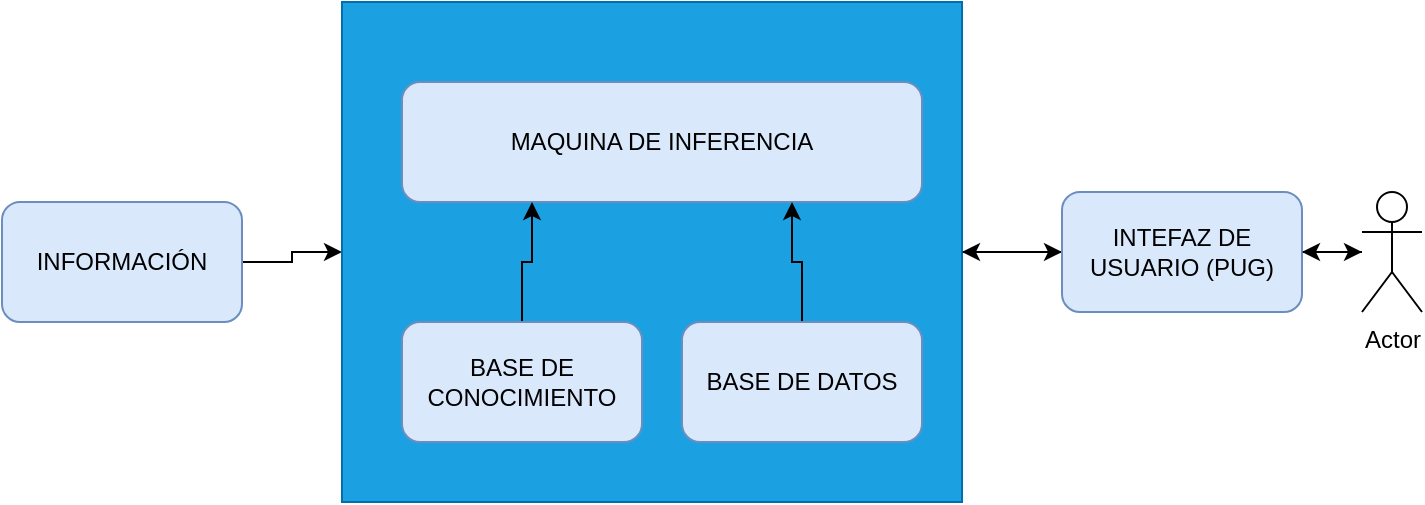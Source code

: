 <mxfile version="13.0.1" type="github" pages="2"><diagram id="7l9zVXTVJn1wlYb7o_00" name="Page-1"><mxGraphModel dx="1038" dy="548" grid="1" gridSize="10" guides="1" tooltips="1" connect="1" arrows="1" fold="1" page="1" pageScale="1" pageWidth="827" pageHeight="1169" math="0" shadow="0"><root><mxCell id="0"/><mxCell id="1" parent="0"/><mxCell id="h3g87mv1fy4StDBNrMuY-5" style="edgeStyle=orthogonalEdgeStyle;rounded=0;orthogonalLoop=1;jettySize=auto;html=1;entryX=0;entryY=0.5;entryDx=0;entryDy=0;" edge="1" parent="1" source="h3g87mv1fy4StDBNrMuY-2" target="h3g87mv1fy4StDBNrMuY-4"><mxGeometry relative="1" as="geometry"/></mxCell><mxCell id="h3g87mv1fy4StDBNrMuY-2" value="INFORMACIÓN" style="rounded=1;whiteSpace=wrap;html=1;fillColor=#dae8fc;strokeColor=#6c8ebf;" vertex="1" parent="1"><mxGeometry x="80" y="190" width="120" height="60" as="geometry"/></mxCell><mxCell id="h3g87mv1fy4StDBNrMuY-18" style="edgeStyle=orthogonalEdgeStyle;rounded=0;orthogonalLoop=1;jettySize=auto;html=1;entryX=0;entryY=0.5;entryDx=0;entryDy=0;" edge="1" parent="1" source="h3g87mv1fy4StDBNrMuY-4" target="h3g87mv1fy4StDBNrMuY-11"><mxGeometry relative="1" as="geometry"/></mxCell><mxCell id="h3g87mv1fy4StDBNrMuY-4" value="" style="rounded=0;whiteSpace=wrap;html=1;fillColor=#1ba1e2;strokeColor=#006EAF;fontColor=#ffffff;" vertex="1" parent="1"><mxGeometry x="250" y="90" width="310" height="250" as="geometry"/></mxCell><mxCell id="h3g87mv1fy4StDBNrMuY-6" value="MAQUINA DE INFERENCIA" style="rounded=1;whiteSpace=wrap;html=1;fillColor=#dae8fc;strokeColor=#6c8ebf;" vertex="1" parent="1"><mxGeometry x="280" y="130" width="260" height="60" as="geometry"/></mxCell><mxCell id="h3g87mv1fy4StDBNrMuY-9" style="edgeStyle=orthogonalEdgeStyle;rounded=0;orthogonalLoop=1;jettySize=auto;html=1;entryX=0.25;entryY=1;entryDx=0;entryDy=0;" edge="1" parent="1" source="h3g87mv1fy4StDBNrMuY-7" target="h3g87mv1fy4StDBNrMuY-6"><mxGeometry relative="1" as="geometry"/></mxCell><mxCell id="h3g87mv1fy4StDBNrMuY-7" value="BASE DE CONOCIMIENTO" style="rounded=1;whiteSpace=wrap;html=1;fillColor=#dae8fc;strokeColor=#6c8ebf;" vertex="1" parent="1"><mxGeometry x="280" y="250" width="120" height="60" as="geometry"/></mxCell><mxCell id="h3g87mv1fy4StDBNrMuY-10" style="edgeStyle=orthogonalEdgeStyle;rounded=0;orthogonalLoop=1;jettySize=auto;html=1;entryX=0.75;entryY=1;entryDx=0;entryDy=0;" edge="1" parent="1" source="h3g87mv1fy4StDBNrMuY-8" target="h3g87mv1fy4StDBNrMuY-6"><mxGeometry relative="1" as="geometry"/></mxCell><mxCell id="h3g87mv1fy4StDBNrMuY-8" value="BASE DE DATOS" style="rounded=1;whiteSpace=wrap;html=1;fillColor=#dae8fc;strokeColor=#6c8ebf;" vertex="1" parent="1"><mxGeometry x="420" y="250" width="120" height="60" as="geometry"/></mxCell><mxCell id="h3g87mv1fy4StDBNrMuY-12" style="edgeStyle=orthogonalEdgeStyle;rounded=0;orthogonalLoop=1;jettySize=auto;html=1;entryX=1;entryY=0.5;entryDx=0;entryDy=0;" edge="1" parent="1" source="h3g87mv1fy4StDBNrMuY-11" target="h3g87mv1fy4StDBNrMuY-4"><mxGeometry relative="1" as="geometry"/></mxCell><mxCell id="h3g87mv1fy4StDBNrMuY-19" style="edgeStyle=orthogonalEdgeStyle;rounded=0;orthogonalLoop=1;jettySize=auto;html=1;exitX=1;exitY=0.5;exitDx=0;exitDy=0;" edge="1" parent="1" source="h3g87mv1fy4StDBNrMuY-11" target="h3g87mv1fy4StDBNrMuY-13"><mxGeometry relative="1" as="geometry"/></mxCell><mxCell id="h3g87mv1fy4StDBNrMuY-11" value="INTEFAZ DE USUARIO (PUG)" style="rounded=1;whiteSpace=wrap;html=1;fillColor=#dae8fc;strokeColor=#6c8ebf;" vertex="1" parent="1"><mxGeometry x="610" y="185" width="120" height="60" as="geometry"/></mxCell><mxCell id="h3g87mv1fy4StDBNrMuY-16" style="edgeStyle=orthogonalEdgeStyle;rounded=0;orthogonalLoop=1;jettySize=auto;html=1;entryX=1;entryY=0.5;entryDx=0;entryDy=0;" edge="1" parent="1" source="h3g87mv1fy4StDBNrMuY-13" target="h3g87mv1fy4StDBNrMuY-11"><mxGeometry relative="1" as="geometry"/></mxCell><mxCell id="h3g87mv1fy4StDBNrMuY-13" value="Actor" style="shape=umlActor;verticalLabelPosition=bottom;labelBackgroundColor=#ffffff;verticalAlign=top;html=1;outlineConnect=0;" vertex="1" parent="1"><mxGeometry x="760" y="185" width="30" height="60" as="geometry"/></mxCell></root></mxGraphModel></diagram><diagram id="VeGT2ZByBkmhiqSQswJ9" name="Page-2"><mxGraphModel dx="1038" dy="548" grid="1" gridSize="10" guides="1" tooltips="1" connect="1" arrows="1" fold="1" page="1" pageScale="1" pageWidth="827" pageHeight="1169" math="0" shadow="0"><root><mxCell id="ijVxuiFxJZIC4YDG3mxW-0"/><mxCell id="ijVxuiFxJZIC4YDG3mxW-1" parent="ijVxuiFxJZIC4YDG3mxW-0"/><mxCell id="ijVxuiFxJZIC4YDG3mxW-33" style="edgeStyle=orthogonalEdgeStyle;rounded=0;orthogonalLoop=1;jettySize=auto;html=1;entryX=0.5;entryY=1;entryDx=0;entryDy=0;fillColor=#f5f5f5;strokeColor=#666666;" edge="1" parent="ijVxuiFxJZIC4YDG3mxW-1" source="ijVxuiFxJZIC4YDG3mxW-2" target="ijVxuiFxJZIC4YDG3mxW-31"><mxGeometry relative="1" as="geometry"/></mxCell><mxCell id="ijVxuiFxJZIC4YDG3mxW-34" style="edgeStyle=orthogonalEdgeStyle;rounded=0;orthogonalLoop=1;jettySize=auto;html=1;exitX=1;exitY=0;exitDx=0;exitDy=0;fillColor=#f5f5f5;strokeColor=#666666;" edge="1" parent="ijVxuiFxJZIC4YDG3mxW-1" source="ijVxuiFxJZIC4YDG3mxW-2" target="ijVxuiFxJZIC4YDG3mxW-32"><mxGeometry relative="1" as="geometry"/></mxCell><mxCell id="ijVxuiFxJZIC4YDG3mxW-2" value="SERES VIVOS" style="ellipse;whiteSpace=wrap;html=1;fillColor=#f5f5f5;strokeColor=#666666;fontColor=#333333;" vertex="1" parent="ijVxuiFxJZIC4YDG3mxW-1"><mxGeometry x="320" y="100" width="150" height="60" as="geometry"/></mxCell><mxCell id="ijVxuiFxJZIC4YDG3mxW-5" style="edgeStyle=orthogonalEdgeStyle;rounded=0;orthogonalLoop=1;jettySize=auto;html=1;entryX=0;entryY=1;entryDx=0;entryDy=0;fillColor=#f5f5f5;strokeColor=#666666;" edge="1" parent="ijVxuiFxJZIC4YDG3mxW-1" source="ijVxuiFxJZIC4YDG3mxW-3" target="ijVxuiFxJZIC4YDG3mxW-2"><mxGeometry relative="1" as="geometry"/></mxCell><mxCell id="ijVxuiFxJZIC4YDG3mxW-44" style="edgeStyle=orthogonalEdgeStyle;rounded=0;orthogonalLoop=1;jettySize=auto;html=1;exitX=0.5;exitY=0;exitDx=0;exitDy=0;entryX=1;entryY=0.5;entryDx=0;entryDy=0;fillColor=#f5f5f5;strokeColor=#666666;" edge="1" parent="ijVxuiFxJZIC4YDG3mxW-1" source="ijVxuiFxJZIC4YDG3mxW-3" target="ijVxuiFxJZIC4YDG3mxW-37"><mxGeometry relative="1" as="geometry"/></mxCell><mxCell id="ijVxuiFxJZIC4YDG3mxW-3" value="VERTEBRADOS&lt;br&gt;" style="ellipse;whiteSpace=wrap;html=1;fillColor=#f5f5f5;strokeColor=#666666;fontColor=#333333;" vertex="1" parent="ijVxuiFxJZIC4YDG3mxW-1"><mxGeometry x="100" y="200" width="120" height="70" as="geometry"/></mxCell><mxCell id="ijVxuiFxJZIC4YDG3mxW-6" style="edgeStyle=orthogonalEdgeStyle;rounded=0;orthogonalLoop=1;jettySize=auto;html=1;entryX=1;entryY=1;entryDx=0;entryDy=0;fillColor=#f5f5f5;strokeColor=#666666;" edge="1" parent="ijVxuiFxJZIC4YDG3mxW-1" source="ijVxuiFxJZIC4YDG3mxW-4" target="ijVxuiFxJZIC4YDG3mxW-2"><mxGeometry relative="1" as="geometry"/></mxCell><mxCell id="ijVxuiFxJZIC4YDG3mxW-4" value="INVERTEBRADOS" style="ellipse;whiteSpace=wrap;html=1;fillColor=#f5f5f5;strokeColor=#666666;fontColor=#333333;" vertex="1" parent="ijVxuiFxJZIC4YDG3mxW-1"><mxGeometry x="440" y="200" width="120" height="70" as="geometry"/></mxCell><mxCell id="ijVxuiFxJZIC4YDG3mxW-7" value="pertenece a" style="text;html=1;strokeColor=#666666;fillColor=#f5f5f5;align=center;verticalAlign=middle;whiteSpace=wrap;rounded=0;fontColor=#333333;" vertex="1" parent="ijVxuiFxJZIC4YDG3mxW-1"><mxGeometry x="460" y="160" width="70" height="20" as="geometry"/></mxCell><mxCell id="ijVxuiFxJZIC4YDG3mxW-8" value="pertenece a" style="text;html=1;strokeColor=#666666;fillColor=#f5f5f5;align=center;verticalAlign=middle;whiteSpace=wrap;rounded=0;fontColor=#333333;" vertex="1" parent="ijVxuiFxJZIC4YDG3mxW-1"><mxGeometry x="250" y="160" width="70" height="20" as="geometry"/></mxCell><mxCell id="ijVxuiFxJZIC4YDG3mxW-10" style="edgeStyle=orthogonalEdgeStyle;rounded=0;orthogonalLoop=1;jettySize=auto;html=1;entryX=0.5;entryY=1;entryDx=0;entryDy=0;fillColor=#f5f5f5;strokeColor=#666666;" edge="1" parent="ijVxuiFxJZIC4YDG3mxW-1" source="ijVxuiFxJZIC4YDG3mxW-9" target="ijVxuiFxJZIC4YDG3mxW-3"><mxGeometry relative="1" as="geometry"/></mxCell><mxCell id="ijVxuiFxJZIC4YDG3mxW-9" value="ARTRÓPODOS" style="ellipse;whiteSpace=wrap;html=1;fillColor=#f5f5f5;strokeColor=#666666;fontColor=#333333;" vertex="1" parent="ijVxuiFxJZIC4YDG3mxW-1"><mxGeometry x="110" y="320" width="100" height="50" as="geometry"/></mxCell><mxCell id="ijVxuiFxJZIC4YDG3mxW-11" value="pertenece a" style="text;html=1;strokeColor=#666666;fillColor=#f5f5f5;align=center;verticalAlign=middle;whiteSpace=wrap;rounded=0;fontColor=#333333;" vertex="1" parent="ijVxuiFxJZIC4YDG3mxW-1"><mxGeometry x="80" y="290" width="70" height="20" as="geometry"/></mxCell><mxCell id="ijVxuiFxJZIC4YDG3mxW-43" style="edgeStyle=orthogonalEdgeStyle;rounded=0;orthogonalLoop=1;jettySize=auto;html=1;fillColor=#f5f5f5;strokeColor=#666666;" edge="1" parent="ijVxuiFxJZIC4YDG3mxW-1" source="ijVxuiFxJZIC4YDG3mxW-12" target="ijVxuiFxJZIC4YDG3mxW-28"><mxGeometry relative="1" as="geometry"/></mxCell><mxCell id="ijVxuiFxJZIC4YDG3mxW-12" value="AVES" style="ellipse;whiteSpace=wrap;html=1;fillColor=#f5f5f5;strokeColor=#666666;fontColor=#333333;" vertex="1" parent="ijVxuiFxJZIC4YDG3mxW-1"><mxGeometry x="320" y="310" width="100" height="50" as="geometry"/></mxCell><mxCell id="ijVxuiFxJZIC4YDG3mxW-46" style="edgeStyle=orthogonalEdgeStyle;rounded=0;orthogonalLoop=1;jettySize=auto;html=1;exitX=0.5;exitY=1;exitDx=0;exitDy=0;entryX=0.5;entryY=0;entryDx=0;entryDy=0;fillColor=#f5f5f5;strokeColor=#666666;" edge="1" parent="ijVxuiFxJZIC4YDG3mxW-1" source="ijVxuiFxJZIC4YDG3mxW-13" target="ijVxuiFxJZIC4YDG3mxW-45"><mxGeometry relative="1" as="geometry"/></mxCell><mxCell id="ijVxuiFxJZIC4YDG3mxW-13" value="MAMÍFEROS" style="ellipse;whiteSpace=wrap;html=1;fillColor=#f5f5f5;strokeColor=#666666;fontColor=#333333;" vertex="1" parent="ijVxuiFxJZIC4YDG3mxW-1"><mxGeometry x="430" y="310" width="100" height="50" as="geometry"/></mxCell><mxCell id="ijVxuiFxJZIC4YDG3mxW-14" value="PECES" style="ellipse;whiteSpace=wrap;html=1;fillColor=#f5f5f5;strokeColor=#666666;fontColor=#333333;" vertex="1" parent="ijVxuiFxJZIC4YDG3mxW-1"><mxGeometry x="540" y="310" width="100" height="50" as="geometry"/></mxCell><mxCell id="ijVxuiFxJZIC4YDG3mxW-15" value="ANFIBIOS" style="ellipse;whiteSpace=wrap;html=1;fillColor=#f5f5f5;strokeColor=#666666;fontColor=#333333;" vertex="1" parent="ijVxuiFxJZIC4YDG3mxW-1"><mxGeometry x="650" y="310" width="100" height="50" as="geometry"/></mxCell><mxCell id="ijVxuiFxJZIC4YDG3mxW-17" value="" style="endArrow=classic;html=1;exitX=0.5;exitY=0;exitDx=0;exitDy=0;fillColor=#f5f5f5;strokeColor=#666666;" edge="1" parent="ijVxuiFxJZIC4YDG3mxW-1" source="ijVxuiFxJZIC4YDG3mxW-12"><mxGeometry width="50" height="50" relative="1" as="geometry"><mxPoint x="390" y="290" as="sourcePoint"/><mxPoint x="440" y="240" as="targetPoint"/></mxGeometry></mxCell><mxCell id="ijVxuiFxJZIC4YDG3mxW-18" value="" style="endArrow=classic;html=1;exitX=0.5;exitY=0;exitDx=0;exitDy=0;entryX=0.5;entryY=1;entryDx=0;entryDy=0;fillColor=#f5f5f5;strokeColor=#666666;" edge="1" parent="ijVxuiFxJZIC4YDG3mxW-1" source="ijVxuiFxJZIC4YDG3mxW-13" target="ijVxuiFxJZIC4YDG3mxW-4"><mxGeometry width="50" height="50" relative="1" as="geometry"><mxPoint x="380" y="320" as="sourcePoint"/><mxPoint x="450" y="250" as="targetPoint"/></mxGeometry></mxCell><mxCell id="ijVxuiFxJZIC4YDG3mxW-19" value="" style="endArrow=classic;html=1;exitX=0.5;exitY=0;exitDx=0;exitDy=0;entryX=1;entryY=1;entryDx=0;entryDy=0;fillColor=#f5f5f5;strokeColor=#666666;" edge="1" parent="ijVxuiFxJZIC4YDG3mxW-1" source="ijVxuiFxJZIC4YDG3mxW-14" target="ijVxuiFxJZIC4YDG3mxW-4"><mxGeometry width="50" height="50" relative="1" as="geometry"><mxPoint x="390" y="330" as="sourcePoint"/><mxPoint x="460" y="260" as="targetPoint"/></mxGeometry></mxCell><mxCell id="ijVxuiFxJZIC4YDG3mxW-20" value="" style="endArrow=classic;html=1;exitX=0.5;exitY=0;exitDx=0;exitDy=0;entryX=1;entryY=0.5;entryDx=0;entryDy=0;fillColor=#f5f5f5;strokeColor=#666666;" edge="1" parent="ijVxuiFxJZIC4YDG3mxW-1" source="ijVxuiFxJZIC4YDG3mxW-15" target="ijVxuiFxJZIC4YDG3mxW-4"><mxGeometry width="50" height="50" relative="1" as="geometry"><mxPoint x="400" y="340" as="sourcePoint"/><mxPoint x="470" y="270" as="targetPoint"/></mxGeometry></mxCell><mxCell id="ijVxuiFxJZIC4YDG3mxW-22" value="pertenece a" style="text;html=1;strokeColor=#666666;fillColor=#f5f5f5;align=center;verticalAlign=middle;whiteSpace=wrap;rounded=0;fontColor=#333333;" vertex="1" parent="ijVxuiFxJZIC4YDG3mxW-1"><mxGeometry x="630" y="240" width="70" height="20" as="geometry"/></mxCell><mxCell id="ijVxuiFxJZIC4YDG3mxW-23" value="pertenece a" style="text;html=1;strokeColor=#666666;fillColor=#f5f5f5;align=center;verticalAlign=middle;whiteSpace=wrap;rounded=0;fontColor=#333333;" vertex="1" parent="ijVxuiFxJZIC4YDG3mxW-1"><mxGeometry x="320" y="250" width="70" height="20" as="geometry"/></mxCell><mxCell id="ijVxuiFxJZIC4YDG3mxW-24" value="pertenece a" style="text;html=1;strokeColor=#666666;fillColor=#f5f5f5;align=center;verticalAlign=middle;whiteSpace=wrap;rounded=0;fontColor=#333333;" vertex="1" parent="ijVxuiFxJZIC4YDG3mxW-1"><mxGeometry x="400" y="280" width="70" height="20" as="geometry"/></mxCell><mxCell id="ijVxuiFxJZIC4YDG3mxW-25" value="pertenece a" style="text;html=1;strokeColor=#666666;fillColor=#f5f5f5;align=center;verticalAlign=middle;whiteSpace=wrap;rounded=0;fontColor=#333333;" vertex="1" parent="ijVxuiFxJZIC4YDG3mxW-1"><mxGeometry x="570" y="280" width="70" height="20" as="geometry"/></mxCell><mxCell id="ijVxuiFxJZIC4YDG3mxW-28" value="ALAS" style="ellipse;whiteSpace=wrap;html=1;fillColor=#f5f5f5;strokeColor=#666666;fontColor=#333333;" vertex="1" parent="ijVxuiFxJZIC4YDG3mxW-1"><mxGeometry x="260" y="410" width="100" height="50" as="geometry"/></mxCell><mxCell id="ijVxuiFxJZIC4YDG3mxW-30" value="tienen" style="text;html=1;strokeColor=#666666;fillColor=#f5f5f5;align=center;verticalAlign=middle;whiteSpace=wrap;rounded=0;fontColor=#333333;" vertex="1" parent="ijVxuiFxJZIC4YDG3mxW-1"><mxGeometry x="250" y="380" width="70" height="20" as="geometry"/></mxCell><mxCell id="ijVxuiFxJZIC4YDG3mxW-31" value="SENTIR" style="ellipse;whiteSpace=wrap;html=1;fillColor=#f5f5f5;strokeColor=#666666;fontColor=#333333;" vertex="1" parent="ijVxuiFxJZIC4YDG3mxW-1"><mxGeometry x="225" y="10" width="120" height="60" as="geometry"/></mxCell><mxCell id="ijVxuiFxJZIC4YDG3mxW-32" value="RESPIRAR" style="ellipse;whiteSpace=wrap;html=1;fillColor=#f5f5f5;strokeColor=#666666;fontColor=#333333;" vertex="1" parent="ijVxuiFxJZIC4YDG3mxW-1"><mxGeometry x="430" y="10" width="120" height="60" as="geometry"/></mxCell><mxCell id="ijVxuiFxJZIC4YDG3mxW-35" value="pueden" style="text;html=1;strokeColor=#666666;fillColor=#f5f5f5;align=center;verticalAlign=middle;whiteSpace=wrap;rounded=0;fontColor=#333333;" vertex="1" parent="ijVxuiFxJZIC4YDG3mxW-1"><mxGeometry x="240" y="90" width="70" height="20" as="geometry"/></mxCell><mxCell id="ijVxuiFxJZIC4YDG3mxW-36" value="pueden" style="text;html=1;strokeColor=#666666;fillColor=#f5f5f5;align=center;verticalAlign=middle;whiteSpace=wrap;rounded=0;fontColor=#333333;" vertex="1" parent="ijVxuiFxJZIC4YDG3mxW-1"><mxGeometry x="460" y="80" width="70" height="20" as="geometry"/></mxCell><mxCell id="ijVxuiFxJZIC4YDG3mxW-37" value="HUESOS" style="ellipse;whiteSpace=wrap;html=1;fillColor=#f5f5f5;strokeColor=#666666;fontColor=#333333;" vertex="1" parent="ijVxuiFxJZIC4YDG3mxW-1"><mxGeometry x="60" y="120" width="110" height="50" as="geometry"/></mxCell><mxCell id="ijVxuiFxJZIC4YDG3mxW-39" value="tienen" style="text;html=1;strokeColor=#666666;fillColor=#f5f5f5;align=center;verticalAlign=middle;whiteSpace=wrap;rounded=0;fontColor=#333333;" vertex="1" parent="ijVxuiFxJZIC4YDG3mxW-1"><mxGeometry x="40" y="180" width="70" height="20" as="geometry"/></mxCell><mxCell id="ijVxuiFxJZIC4YDG3mxW-40" value="EXOESQUELETO" style="ellipse;whiteSpace=wrap;html=1;fillColor=#f5f5f5;strokeColor=#666666;fontColor=#333333;" vertex="1" parent="ijVxuiFxJZIC4YDG3mxW-1"><mxGeometry x="630" y="110" width="110" height="50" as="geometry"/></mxCell><mxCell id="ijVxuiFxJZIC4YDG3mxW-41" value="" style="endArrow=classic;html=1;exitX=1;exitY=0;exitDx=0;exitDy=0;entryX=0.5;entryY=1;entryDx=0;entryDy=0;fillColor=#f5f5f5;strokeColor=#666666;" edge="1" parent="ijVxuiFxJZIC4YDG3mxW-1" source="ijVxuiFxJZIC4YDG3mxW-4" target="ijVxuiFxJZIC4YDG3mxW-40"><mxGeometry width="50" height="50" relative="1" as="geometry"><mxPoint x="570" y="220" as="sourcePoint"/><mxPoint x="620" y="170" as="targetPoint"/></mxGeometry></mxCell><mxCell id="ijVxuiFxJZIC4YDG3mxW-42" value="tienen" style="text;html=1;strokeColor=#666666;fillColor=#f5f5f5;align=center;verticalAlign=middle;whiteSpace=wrap;rounded=0;fontColor=#333333;" vertex="1" parent="ijVxuiFxJZIC4YDG3mxW-1"><mxGeometry x="610" y="190" width="70" height="20" as="geometry"/></mxCell><mxCell id="ijVxuiFxJZIC4YDG3mxW-45" value="LECHE" style="ellipse;whiteSpace=wrap;html=1;fillColor=#f5f5f5;strokeColor=#666666;fontColor=#333333;" vertex="1" parent="ijVxuiFxJZIC4YDG3mxW-1"><mxGeometry x="390" y="430" width="120" height="40" as="geometry"/></mxCell><mxCell id="ijVxuiFxJZIC4YDG3mxW-47" value="toman" style="text;html=1;strokeColor=#666666;fillColor=#f5f5f5;align=center;verticalAlign=middle;whiteSpace=wrap;rounded=0;fontColor=#333333;" vertex="1" parent="ijVxuiFxJZIC4YDG3mxW-1"><mxGeometry x="414" y="370" width="70" height="20" as="geometry"/></mxCell><mxCell id="ijVxuiFxJZIC4YDG3mxW-48" value="SANGRE CALIENTE" style="ellipse;whiteSpace=wrap;html=1;fillColor=#f5f5f5;strokeColor=#666666;fontColor=#333333;" vertex="1" parent="ijVxuiFxJZIC4YDG3mxW-1"><mxGeometry x="520" y="430" width="120" height="40" as="geometry"/></mxCell><mxCell id="ijVxuiFxJZIC4YDG3mxW-49" value="" style="endArrow=classic;html=1;entryX=0.5;entryY=0;entryDx=0;entryDy=0;exitX=1;exitY=1;exitDx=0;exitDy=0;fillColor=#f5f5f5;strokeColor=#666666;" edge="1" parent="ijVxuiFxJZIC4YDG3mxW-1" source="ijVxuiFxJZIC4YDG3mxW-13" target="ijVxuiFxJZIC4YDG3mxW-48"><mxGeometry width="50" height="50" relative="1" as="geometry"><mxPoint x="540" y="430" as="sourcePoint"/><mxPoint x="590" y="380" as="targetPoint"/></mxGeometry></mxCell><mxCell id="ijVxuiFxJZIC4YDG3mxW-50" value="tienen" style="text;html=1;strokeColor=#666666;fillColor=#f5f5f5;align=center;verticalAlign=middle;whiteSpace=wrap;rounded=0;fontColor=#333333;" vertex="1" parent="ijVxuiFxJZIC4YDG3mxW-1"><mxGeometry x="490" y="400" width="70" height="20" as="geometry"/></mxCell><mxCell id="ijVxuiFxJZIC4YDG3mxW-51" value="AGUA" style="ellipse;whiteSpace=wrap;html=1;fillColor=#f5f5f5;strokeColor=#666666;fontColor=#333333;" vertex="1" parent="ijVxuiFxJZIC4YDG3mxW-1"><mxGeometry x="660" y="420" width="120" height="50" as="geometry"/></mxCell><mxCell id="ijVxuiFxJZIC4YDG3mxW-52" value="" style="endArrow=classic;html=1;entryX=0;entryY=0;entryDx=0;entryDy=0;exitX=1;exitY=1;exitDx=0;exitDy=0;fillColor=#f5f5f5;strokeColor=#666666;" edge="1" parent="ijVxuiFxJZIC4YDG3mxW-1" source="ijVxuiFxJZIC4YDG3mxW-14" target="ijVxuiFxJZIC4YDG3mxW-51"><mxGeometry width="50" height="50" relative="1" as="geometry"><mxPoint x="630" y="420" as="sourcePoint"/><mxPoint x="680" y="370" as="targetPoint"/></mxGeometry></mxCell><mxCell id="ijVxuiFxJZIC4YDG3mxW-53" value="nacen en" style="text;html=1;strokeColor=#666666;fillColor=#f5f5f5;align=center;verticalAlign=middle;whiteSpace=wrap;rounded=0;fontColor=#333333;" vertex="1" parent="ijVxuiFxJZIC4YDG3mxW-1"><mxGeometry x="580" y="380" width="70" height="20" as="geometry"/></mxCell></root></mxGraphModel></diagram></mxfile>